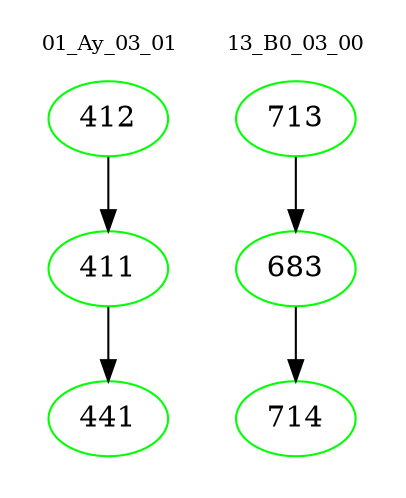 digraph{
subgraph cluster_0 {
color = white
label = "01_Ay_03_01";
fontsize=10;
T0_412 [label="412", color="green"]
T0_412 -> T0_411 [color="black"]
T0_411 [label="411", color="green"]
T0_411 -> T0_441 [color="black"]
T0_441 [label="441", color="green"]
}
subgraph cluster_1 {
color = white
label = "13_B0_03_00";
fontsize=10;
T1_713 [label="713", color="green"]
T1_713 -> T1_683 [color="black"]
T1_683 [label="683", color="green"]
T1_683 -> T1_714 [color="black"]
T1_714 [label="714", color="green"]
}
}
